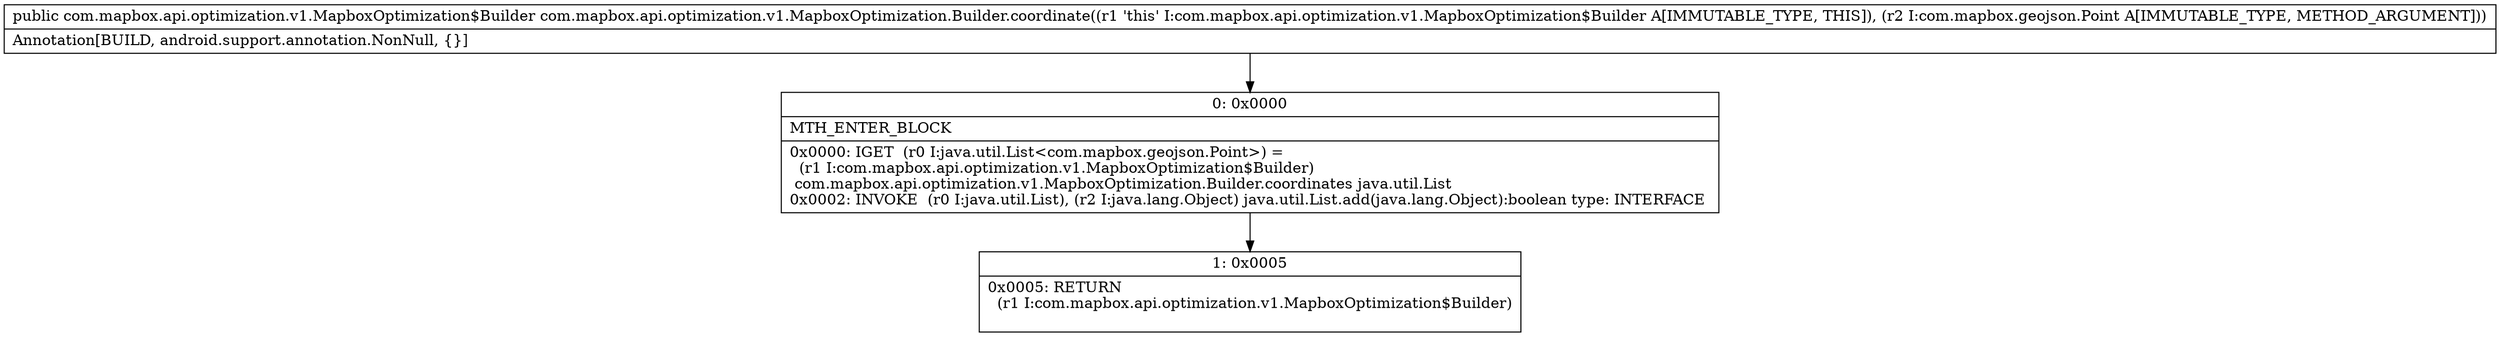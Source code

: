 digraph "CFG forcom.mapbox.api.optimization.v1.MapboxOptimization.Builder.coordinate(Lcom\/mapbox\/geojson\/Point;)Lcom\/mapbox\/api\/optimization\/v1\/MapboxOptimization$Builder;" {
Node_0 [shape=record,label="{0\:\ 0x0000|MTH_ENTER_BLOCK\l|0x0000: IGET  (r0 I:java.util.List\<com.mapbox.geojson.Point\>) = \l  (r1 I:com.mapbox.api.optimization.v1.MapboxOptimization$Builder)\l com.mapbox.api.optimization.v1.MapboxOptimization.Builder.coordinates java.util.List \l0x0002: INVOKE  (r0 I:java.util.List), (r2 I:java.lang.Object) java.util.List.add(java.lang.Object):boolean type: INTERFACE \l}"];
Node_1 [shape=record,label="{1\:\ 0x0005|0x0005: RETURN  \l  (r1 I:com.mapbox.api.optimization.v1.MapboxOptimization$Builder)\l \l}"];
MethodNode[shape=record,label="{public com.mapbox.api.optimization.v1.MapboxOptimization$Builder com.mapbox.api.optimization.v1.MapboxOptimization.Builder.coordinate((r1 'this' I:com.mapbox.api.optimization.v1.MapboxOptimization$Builder A[IMMUTABLE_TYPE, THIS]), (r2 I:com.mapbox.geojson.Point A[IMMUTABLE_TYPE, METHOD_ARGUMENT]))  | Annotation[BUILD, android.support.annotation.NonNull, \{\}]\l}"];
MethodNode -> Node_0;
Node_0 -> Node_1;
}

